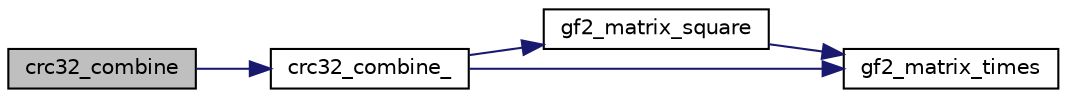 digraph G
{
  edge [fontname="Helvetica",fontsize="10",labelfontname="Helvetica",labelfontsize="10"];
  node [fontname="Helvetica",fontsize="10",shape=record];
  rankdir="LR";
  Node1 [label="crc32_combine",height=0.2,width=0.4,color="black", fillcolor="grey75", style="filled" fontcolor="black"];
  Node1 -> Node2 [color="midnightblue",fontsize="10",style="solid",fontname="Helvetica"];
  Node2 [label="crc32_combine_",height=0.2,width=0.4,color="black", fillcolor="white", style="filled",URL="$zlib_2crc32_8c.html#a36a8eb95bf402949b5a68f7157df7ca2"];
  Node2 -> Node3 [color="midnightblue",fontsize="10",style="solid",fontname="Helvetica"];
  Node3 [label="gf2_matrix_square",height=0.2,width=0.4,color="black", fillcolor="white", style="filled",URL="$zlib_2crc32_8c.html#a797362ba54180ad549b381abfcde80c3"];
  Node3 -> Node4 [color="midnightblue",fontsize="10",style="solid",fontname="Helvetica"];
  Node4 [label="gf2_matrix_times",height=0.2,width=0.4,color="black", fillcolor="white", style="filled",URL="$zlib_2crc32_8c.html#a388bdea9cd672b42ff9d424c3357a71c"];
  Node2 -> Node4 [color="midnightblue",fontsize="10",style="solid",fontname="Helvetica"];
}
